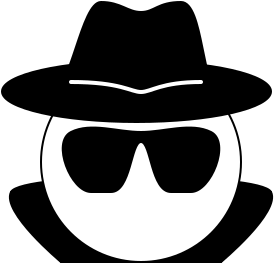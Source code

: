 <?xml version="1.0" encoding="UTF-8"?>
<dia:diagram xmlns:dia="http://www.lysator.liu.se/~alla/dia/">
  <dia:layer name="coat" visible="true" connectable="true">
    <dia:object type="Standard - Polygon" version="0" id="O0">
      <dia:attribute name="obj_pos">
        <dia:point val="32.5,34.5"/>
      </dia:attribute>
      <dia:attribute name="obj_bb">
        <dia:rectangle val="32.403,34.45;45.597,38.05"/>
      </dia:attribute>
      <dia:attribute name="poly_points">
        <dia:point val="32.5,34.5"/>
        <dia:point val="45.5,34.5"/>
        <dia:point val="43,38"/>
        <dia:point val="35,38"/>
      </dia:attribute>
      <dia:attribute name="inner_color">
        <dia:color val="#000000ff"/>
      </dia:attribute>
      <dia:attribute name="show_background">
        <dia:boolean val="true"/>
      </dia:attribute>
      <dia:attribute name="line_join">
        <dia:enum val="1"/>
      </dia:attribute>
    </dia:object>
    <dia:object type="Standard - Beziergon" version="0" id="O1">
      <dia:attribute name="obj_pos">
        <dia:point val="32.5,34.5"/>
      </dia:attribute>
      <dia:attribute name="obj_bb">
        <dia:rectangle val="32.394,33.7;45.606,38.05"/>
      </dia:attribute>
      <dia:attribute name="bez_points">
        <dia:point val="32.5,34.5"/>
        <dia:point val="33,33.5"/>
        <dia:point val="45,33.5"/>
        <dia:point val="45.5,34.5"/>
        <dia:point val="46,35.5"/>
        <dia:point val="43,38"/>
        <dia:point val="43,38"/>
        <dia:point val="43,38"/>
        <dia:point val="35,38"/>
        <dia:point val="35,38"/>
        <dia:point val="35,38"/>
        <dia:point val="32,35.5"/>
      </dia:attribute>
      <dia:attribute name="corner_types">
        <dia:enum val="0"/>
        <dia:enum val="0"/>
        <dia:enum val="0"/>
        <dia:enum val="0"/>
        <dia:enum val="0"/>
      </dia:attribute>
      <dia:attribute name="inner_color">
        <dia:color val="#000000ff"/>
      </dia:attribute>
      <dia:attribute name="show_background">
        <dia:boolean val="true"/>
      </dia:attribute>
    </dia:object>
  </dia:layer>
  <dia:layer name="face" visible="true" connectable="true">
    <dia:object type="Geometric - Perfect Circle" version="1" id="O2">
      <dia:attribute name="obj_pos">
        <dia:point val="34,28"/>
      </dia:attribute>
      <dia:attribute name="obj_bb">
        <dia:rectangle val="33.9,27.9;44.1,38.1"/>
      </dia:attribute>
      <dia:attribute name="meta">
        <dia:composite type="dict"/>
      </dia:attribute>
      <dia:attribute name="elem_corner">
        <dia:point val="34,28"/>
      </dia:attribute>
      <dia:attribute name="elem_width">
        <dia:real val="10.0"/>
      </dia:attribute>
      <dia:attribute name="elem_height">
        <dia:real val="10.0"/>
      </dia:attribute>
      <dia:attribute name="line_width">
        <dia:real val="0.1"/>
      </dia:attribute>
      <dia:attribute name="line_colour">
        <dia:color val="#000000ff"/>
      </dia:attribute>
      <dia:attribute name="fill_colour">
        <dia:color val="#ffffffff"/>
      </dia:attribute>
      <dia:attribute name="show_background">
        <dia:boolean val="true"/>
      </dia:attribute>
      <dia:attribute name="line_style">
        <dia:enum val="0"/>
        <dia:real val="1"/>
      </dia:attribute>
      <dia:attribute name="flip_horizontal">
        <dia:boolean val="false"/>
      </dia:attribute>
      <dia:attribute name="flip_vertical">
        <dia:boolean val="false"/>
      </dia:attribute>
      <dia:attribute name="subscale">
        <dia:real val="1"/>
      </dia:attribute>
    </dia:object>
  </dia:layer>
  <dia:layer name="glasses" visible="true" connectable="true">
    <dia:object type="Standard - Beziergon" version="0" id="O3">
      <dia:attribute name="obj_pos">
        <dia:point val="35.5,31.5"/>
      </dia:attribute>
      <dia:attribute name="obj_bb">
        <dia:rectangle val="35.036,31.228;42.964,34.55"/>
      </dia:attribute>
      <dia:attribute name="bez_points">
        <dia:point val="35.5,31.5"/>
        <dia:point val="36.5,31"/>
        <dia:point val="37.833,31.5"/>
        <dia:point val="39,31.5"/>
        <dia:point val="40.167,31.5"/>
        <dia:point val="41.5,31"/>
        <dia:point val="42.5,31.5"/>
        <dia:point val="43.5,32"/>
        <dia:point val="42.5,34.5"/>
        <dia:point val="41.5,34.5"/>
        <dia:point val="40.5,34.5"/>
        <dia:point val="41.5,34.5"/>
        <dia:point val="40.5,34.5"/>
        <dia:point val="39.5,34.5"/>
        <dia:point val="39.5,32"/>
        <dia:point val="39,32"/>
        <dia:point val="38.5,32"/>
        <dia:point val="38.5,34.5"/>
        <dia:point val="37.5,34.5"/>
        <dia:point val="36.5,34.5"/>
        <dia:point val="37.5,34.5"/>
        <dia:point val="36.5,34.5"/>
        <dia:point val="35.5,34.5"/>
        <dia:point val="34.5,32"/>
      </dia:attribute>
      <dia:attribute name="corner_types">
        <dia:enum val="0"/>
        <dia:enum val="0"/>
        <dia:enum val="0"/>
        <dia:enum val="0"/>
        <dia:enum val="0"/>
        <dia:enum val="0"/>
        <dia:enum val="0"/>
        <dia:enum val="0"/>
        <dia:enum val="0"/>
      </dia:attribute>
      <dia:attribute name="inner_color">
        <dia:color val="#000000ff"/>
      </dia:attribute>
      <dia:attribute name="show_background">
        <dia:boolean val="true"/>
      </dia:attribute>
    </dia:object>
  </dia:layer>
  <dia:layer name="hat" visible="true" connectable="true" active="true">
    <dia:object type="Standard - Ellipse" version="0" id="O4">
      <dia:attribute name="obj_pos">
        <dia:point val="32.05,27.95"/>
      </dia:attribute>
      <dia:attribute name="obj_bb">
        <dia:rectangle val="32,27.9;45.55,31.05"/>
      </dia:attribute>
      <dia:attribute name="elem_corner">
        <dia:point val="32.05,27.95"/>
      </dia:attribute>
      <dia:attribute name="elem_width">
        <dia:real val="13.45"/>
      </dia:attribute>
      <dia:attribute name="elem_height">
        <dia:real val="3.05"/>
      </dia:attribute>
      <dia:attribute name="inner_color">
        <dia:color val="#000000ff"/>
      </dia:attribute>
    </dia:object>
    <dia:object type="Standard - Beziergon" version="0" id="O5">
      <dia:attribute name="obj_pos">
        <dia:point val="34.5,29.5"/>
      </dia:attribute>
      <dia:attribute name="obj_bb">
        <dia:rectangle val="34.433,24.95;43.067,29.55"/>
      </dia:attribute>
      <dia:attribute name="bez_points">
        <dia:point val="34.5,29.5"/>
        <dia:point val="33.5,29.5"/>
        <dia:point val="44,29.5"/>
        <dia:point val="43,29.5"/>
        <dia:point val="42,29.5"/>
        <dia:point val="42.167,25"/>
        <dia:point val="41,25"/>
        <dia:point val="39.833,25"/>
        <dia:point val="39.667,25.5"/>
        <dia:point val="39,25.5"/>
        <dia:point val="38.333,25.5"/>
        <dia:point val="38,25"/>
        <dia:point val="37,25"/>
        <dia:point val="36,25"/>
        <dia:point val="35.5,29.5"/>
      </dia:attribute>
      <dia:attribute name="corner_types">
        <dia:enum val="0"/>
        <dia:enum val="0"/>
        <dia:enum val="0"/>
        <dia:enum val="0"/>
        <dia:enum val="0"/>
        <dia:enum val="0"/>
      </dia:attribute>
      <dia:attribute name="inner_color">
        <dia:color val="#000000ff"/>
      </dia:attribute>
      <dia:attribute name="show_background">
        <dia:boolean val="true"/>
      </dia:attribute>
    </dia:object>
    <dia:object type="Standard - BezierLine" version="0" id="O6">
      <dia:attribute name="obj_pos">
        <dia:point val="35.5,29"/>
      </dia:attribute>
      <dia:attribute name="obj_bb">
        <dia:rectangle val="35.4,28.9;42.1,29.6"/>
      </dia:attribute>
      <dia:attribute name="bez_points">
        <dia:point val="35.5,29"/>
        <dia:point val="38,29"/>
        <dia:point val="38.5,29.5"/>
        <dia:point val="39,29.5"/>
        <dia:point val="39.5,29.5"/>
        <dia:point val="40,29"/>
        <dia:point val="42,29"/>
      </dia:attribute>
      <dia:attribute name="corner_types">
        <dia:enum val="0"/>
        <dia:enum val="0"/>
        <dia:enum val="0"/>
      </dia:attribute>
      <dia:attribute name="line_color">
        <dia:color val="#ffffffff"/>
      </dia:attribute>
      <dia:attribute name="line_width">
        <dia:real val="0.2"/>
      </dia:attribute>
      <dia:attribute name="line_caps">
        <dia:enum val="1"/>
      </dia:attribute>
    </dia:object>
  </dia:layer>
</dia:diagram>
